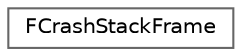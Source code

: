 digraph "Graphical Class Hierarchy"
{
 // INTERACTIVE_SVG=YES
 // LATEX_PDF_SIZE
  bgcolor="transparent";
  edge [fontname=Helvetica,fontsize=10,labelfontname=Helvetica,labelfontsize=10];
  node [fontname=Helvetica,fontsize=10,shape=box,height=0.2,width=0.4];
  rankdir="LR";
  Node0 [id="Node000000",label="FCrashStackFrame",height=0.2,width=0.4,color="grey40", fillcolor="white", style="filled",URL="$d8/da2/structFCrashStackFrame.html",tooltip="Portable stack frame."];
}
